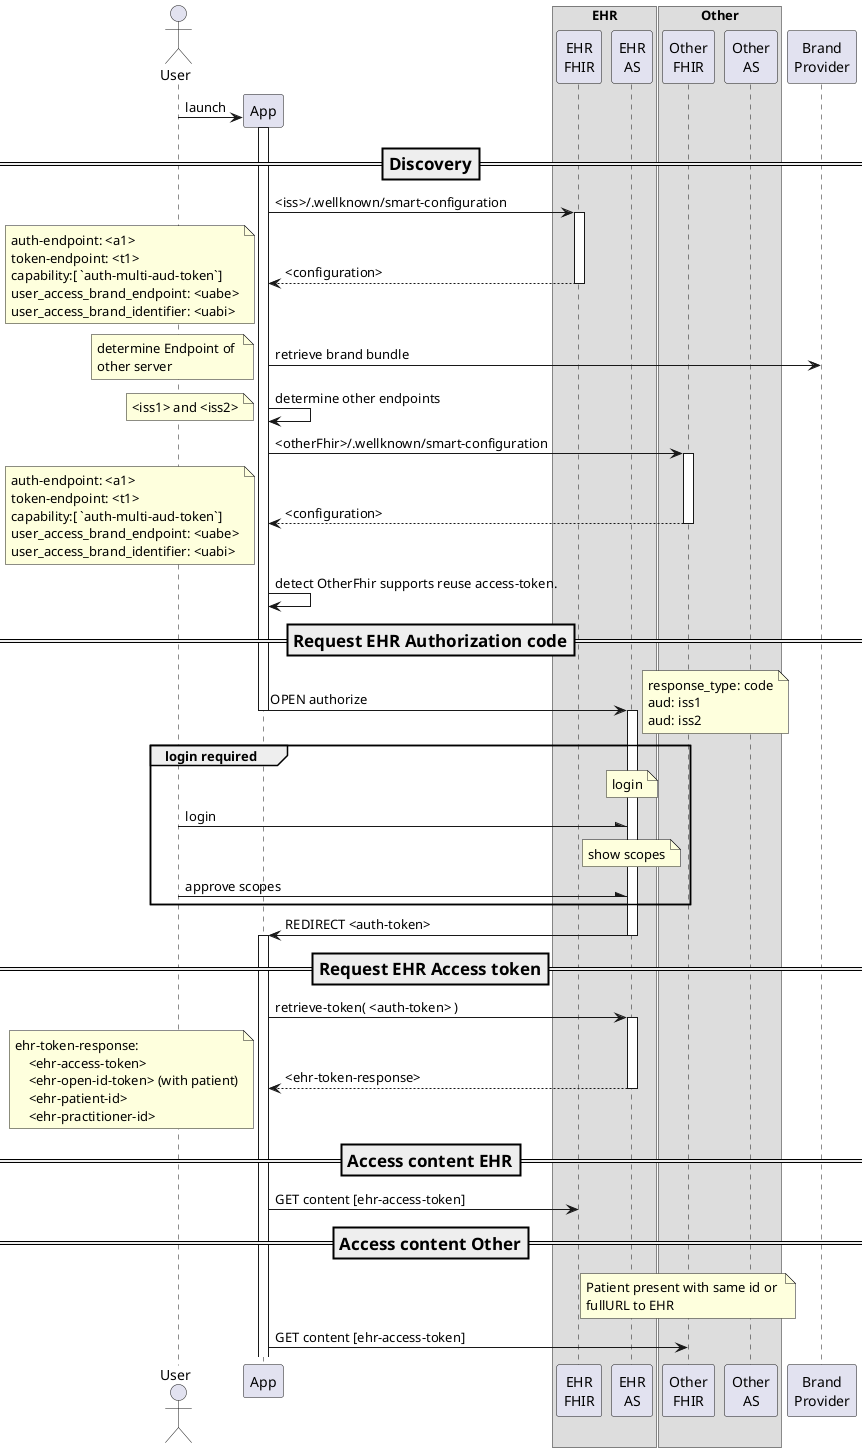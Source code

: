 @startuml

actor User
participant "App" as App
box EHR
    participant  "EHR\nFHIR" as EhrFHIR
    participant  "EHR\nAS" as EhrAS
end box
box Other
    participant  "Other\nFHIR" as OtherFHIR
    participant  "Other\nAS" as OtherAS
end box
participant  "Brand\nProvider" as BrandProvider

create App
User -> App: launch
activate App

=== Discovery ==
App -> EhrFHIR ++: <iss>/.wellknown/smart-configuration
App <-- EhrFHIR --: <configuration>
note left
    auth-endpoint: <a1>
    token-endpoint: <t1>
    capability:[ `auth-multi-aud-token`]
    user_access_brand_endpoint: <uabe>
    user_access_brand_identifier: <uabi>
end note
App -> BrandProvider: retrieve brand bundle
note left 
    determine Endpoint of 
    other server
end note
App -> App: determine other endpoints
note left: <iss1> and <iss2>
App -> OtherFHIR ++: <otherFhir>/.wellknown/smart-configuration
App <-- OtherFHIR --: <configuration>
note left
    auth-endpoint: <a1>
    token-endpoint: <t1>
    capability:[ `auth-multi-aud-token`]
    user_access_brand_endpoint: <uabe>
    user_access_brand_identifier: <uabi>
end note
App -> App: detect OtherFhir supports reuse access-token.

=== Request EHR Authorization code ==
EhrAS <- App --: OPEN authorize
    activate EhrAS
    note right
        response_type: code
        aud: iss1
        aud: iss2
    end note
    group login required
        note over EhrAS: login
        User -\ EhrAS: login
    
        note over EhrAS: show scopes
        User -\ EhrAS: approve scopes
end
App <- EhrAS --: REDIRECT <auth-token>
activate App

=== Request EHR Access token ==
App -> EhrAS ++: retrieve-token( <auth-token> )
App <-- EhrAS --: <ehr-token-response>
note left
    ehr-token-response:
        <ehr-access-token>
        <ehr-open-id-token> (with patient)
        <ehr-patient-id>
        <ehr-practitioner-id>
end note

=== Access content EHR ==
App -> EhrFHIR: GET content [ehr-access-token]

=== Access content Other ==
note over OtherFHIR
    Patient present with same id or 
    fullURL to EHR
end note
App -> OtherFHIR: GET content [ehr-access-token]

@enduml